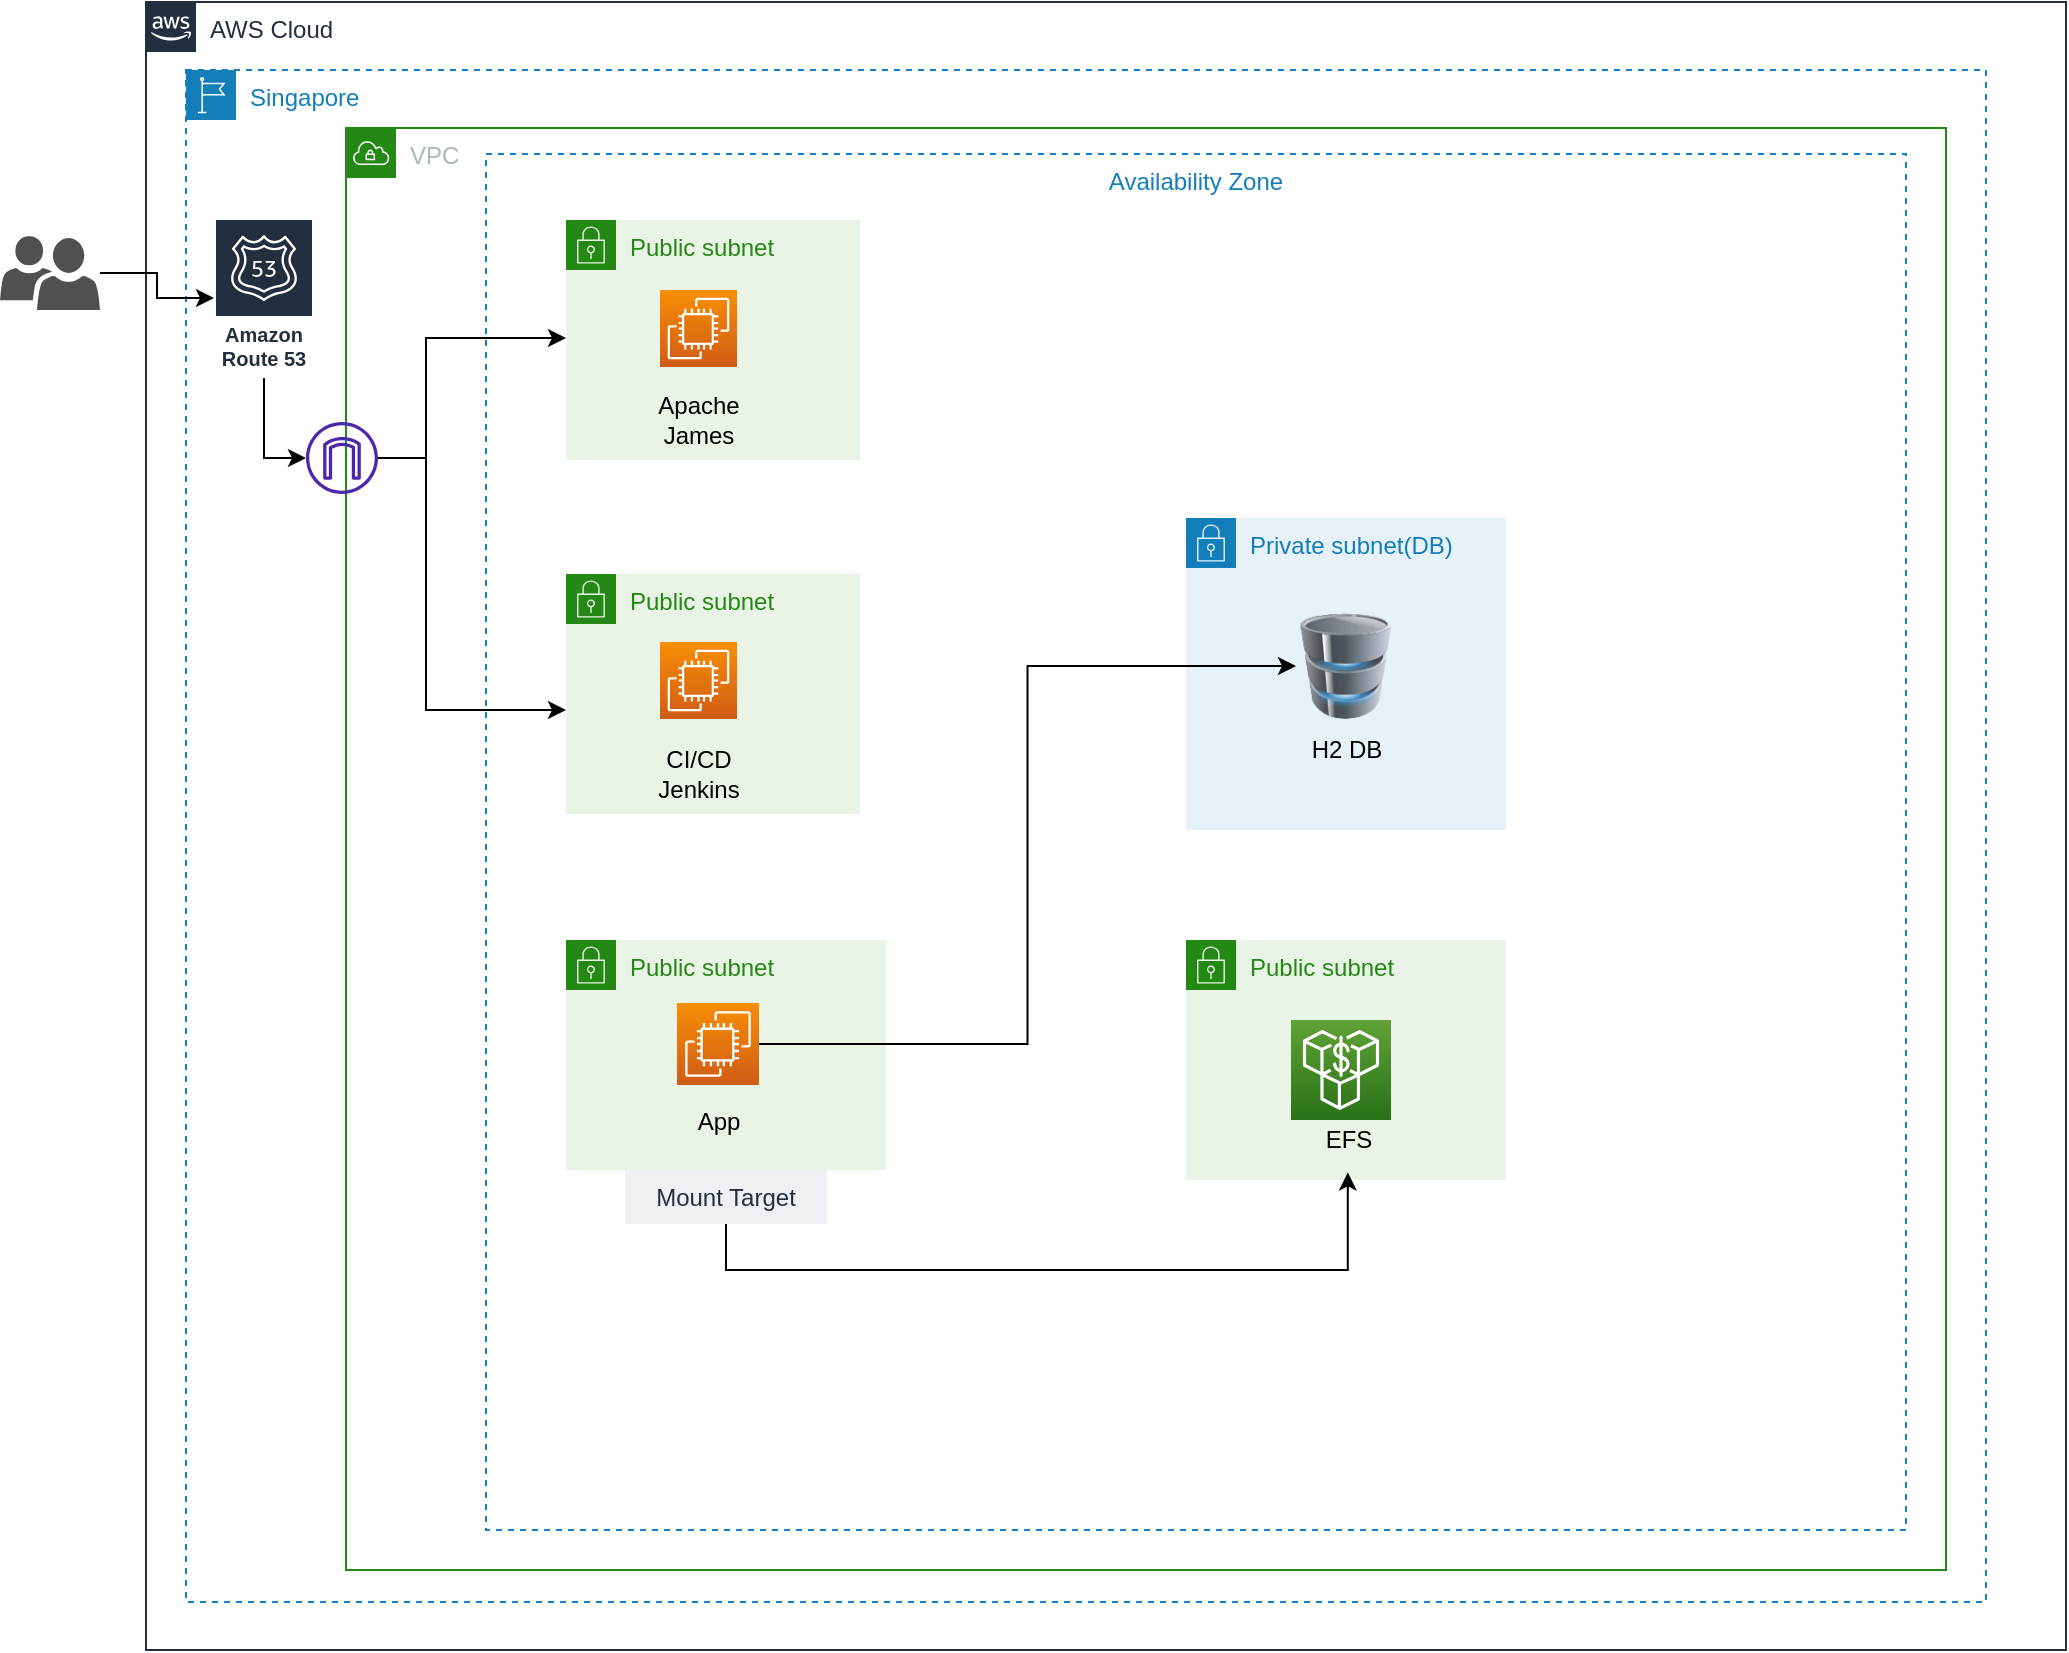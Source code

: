 <mxfile version="20.2.0" type="github">
  <diagram id="Zue_eKCFJt0pqccLzbwO" name="페이지-1">
    <mxGraphModel dx="2325" dy="2232" grid="1" gridSize="10" guides="1" tooltips="1" connect="1" arrows="1" fold="1" page="1" pageScale="1" pageWidth="1169" pageHeight="827" math="0" shadow="0">
      <root>
        <mxCell id="0" />
        <mxCell id="1" parent="0" />
        <mxCell id="9HHPdQ6lVdwMARaH89F9-38" value="AWS Cloud" style="points=[[0,0],[0.25,0],[0.5,0],[0.75,0],[1,0],[1,0.25],[1,0.5],[1,0.75],[1,1],[0.75,1],[0.5,1],[0.25,1],[0,1],[0,0.75],[0,0.5],[0,0.25]];outlineConnect=0;gradientColor=none;html=1;whiteSpace=wrap;fontSize=12;fontStyle=0;container=1;pointerEvents=0;collapsible=0;recursiveResize=0;shape=mxgraph.aws4.group;grIcon=mxgraph.aws4.group_aws_cloud_alt;strokeColor=#232F3E;fillColor=none;verticalAlign=top;align=left;spacingLeft=30;fontColor=#232F3E;dashed=0;" vertex="1" parent="1">
          <mxGeometry x="-1080" y="-1654" width="960" height="824" as="geometry" />
        </mxCell>
        <mxCell id="9HHPdQ6lVdwMARaH89F9-39" value="Singapore" style="points=[[0,0],[0.25,0],[0.5,0],[0.75,0],[1,0],[1,0.25],[1,0.5],[1,0.75],[1,1],[0.75,1],[0.5,1],[0.25,1],[0,1],[0,0.75],[0,0.5],[0,0.25]];outlineConnect=0;gradientColor=none;html=1;whiteSpace=wrap;fontSize=12;fontStyle=0;container=1;pointerEvents=0;collapsible=0;recursiveResize=0;shape=mxgraph.aws4.group;grIcon=mxgraph.aws4.group_region;strokeColor=#147EBA;fillColor=none;verticalAlign=top;align=left;spacingLeft=30;fontColor=#147EBA;dashed=1;" vertex="1" parent="9HHPdQ6lVdwMARaH89F9-38">
          <mxGeometry x="20" y="34" width="900" height="766" as="geometry" />
        </mxCell>
        <mxCell id="9HHPdQ6lVdwMARaH89F9-65" value="VPC" style="points=[[0,0],[0.25,0],[0.5,0],[0.75,0],[1,0],[1,0.25],[1,0.5],[1,0.75],[1,1],[0.75,1],[0.5,1],[0.25,1],[0,1],[0,0.75],[0,0.5],[0,0.25]];outlineConnect=0;gradientColor=none;html=1;whiteSpace=wrap;fontSize=12;fontStyle=0;container=1;pointerEvents=0;collapsible=0;recursiveResize=0;shape=mxgraph.aws4.group;grIcon=mxgraph.aws4.group_vpc;strokeColor=#248814;fillColor=none;verticalAlign=top;align=left;spacingLeft=30;fontColor=#AAB7B8;dashed=0;" vertex="1" parent="9HHPdQ6lVdwMARaH89F9-39">
          <mxGeometry x="80" y="29" width="800" height="721" as="geometry" />
        </mxCell>
        <mxCell id="9HHPdQ6lVdwMARaH89F9-146" value="Availability Zone" style="fillColor=none;strokeColor=#147EBA;dashed=1;verticalAlign=top;fontStyle=0;fontColor=#147EBA;" vertex="1" parent="9HHPdQ6lVdwMARaH89F9-65">
          <mxGeometry x="70" y="13" width="710" height="688" as="geometry" />
        </mxCell>
        <mxCell id="9HHPdQ6lVdwMARaH89F9-69" value="Public subnet" style="points=[[0,0],[0.25,0],[0.5,0],[0.75,0],[1,0],[1,0.25],[1,0.5],[1,0.75],[1,1],[0.75,1],[0.5,1],[0.25,1],[0,1],[0,0.75],[0,0.5],[0,0.25]];outlineConnect=0;gradientColor=none;html=1;whiteSpace=wrap;fontSize=12;fontStyle=0;container=1;pointerEvents=0;collapsible=0;recursiveResize=0;shape=mxgraph.aws4.group;grIcon=mxgraph.aws4.group_security_group;grStroke=0;strokeColor=#248814;fillColor=#E9F3E6;verticalAlign=top;align=left;spacingLeft=30;fontColor=#248814;dashed=0;" vertex="1" parent="9HHPdQ6lVdwMARaH89F9-65">
          <mxGeometry x="110" y="46" width="147" height="120" as="geometry" />
        </mxCell>
        <mxCell id="9HHPdQ6lVdwMARaH89F9-83" value="" style="sketch=0;points=[[0,0,0],[0.25,0,0],[0.5,0,0],[0.75,0,0],[1,0,0],[0,1,0],[0.25,1,0],[0.5,1,0],[0.75,1,0],[1,1,0],[0,0.25,0],[0,0.5,0],[0,0.75,0],[1,0.25,0],[1,0.5,0],[1,0.75,0]];outlineConnect=0;fontColor=#232F3E;gradientColor=#F78E04;gradientDirection=north;fillColor=#D05C17;strokeColor=#ffffff;dashed=0;verticalLabelPosition=bottom;verticalAlign=top;align=center;html=1;fontSize=12;fontStyle=0;aspect=fixed;shape=mxgraph.aws4.resourceIcon;resIcon=mxgraph.aws4.ec2;" vertex="1" parent="9HHPdQ6lVdwMARaH89F9-69">
          <mxGeometry x="47" y="35" width="38.5" height="38.5" as="geometry" />
        </mxCell>
        <mxCell id="9HHPdQ6lVdwMARaH89F9-85" value="Apache&lt;br&gt;James" style="text;html=1;resizable=0;autosize=1;align=center;verticalAlign=middle;points=[];fillColor=none;strokeColor=none;rounded=0;" vertex="1" parent="9HHPdQ6lVdwMARaH89F9-69">
          <mxGeometry x="36.25" y="80" width="60" height="40" as="geometry" />
        </mxCell>
        <mxCell id="9HHPdQ6lVdwMARaH89F9-94" value="Public subnet" style="points=[[0,0],[0.25,0],[0.5,0],[0.75,0],[1,0],[1,0.25],[1,0.5],[1,0.75],[1,1],[0.75,1],[0.5,1],[0.25,1],[0,1],[0,0.75],[0,0.5],[0,0.25]];outlineConnect=0;gradientColor=none;html=1;whiteSpace=wrap;fontSize=12;fontStyle=0;container=1;pointerEvents=0;collapsible=0;recursiveResize=0;shape=mxgraph.aws4.group;grIcon=mxgraph.aws4.group_security_group;grStroke=0;strokeColor=#248814;fillColor=#E9F3E6;verticalAlign=top;align=left;spacingLeft=30;fontColor=#248814;dashed=0;" vertex="1" parent="9HHPdQ6lVdwMARaH89F9-65">
          <mxGeometry x="110" y="406" width="160" height="115" as="geometry" />
        </mxCell>
        <mxCell id="9HHPdQ6lVdwMARaH89F9-100" value="App" style="text;html=1;resizable=0;autosize=1;align=center;verticalAlign=middle;points=[];fillColor=none;strokeColor=none;rounded=0;" vertex="1" parent="9HHPdQ6lVdwMARaH89F9-94">
          <mxGeometry x="56" y="76" width="40" height="30" as="geometry" />
        </mxCell>
        <mxCell id="9HHPdQ6lVdwMARaH89F9-99" value="" style="sketch=0;points=[[0,0,0],[0.25,0,0],[0.5,0,0],[0.75,0,0],[1,0,0],[0,1,0],[0.25,1,0],[0.5,1,0],[0.75,1,0],[1,1,0],[0,0.25,0],[0,0.5,0],[0,0.75,0],[1,0.25,0],[1,0.5,0],[1,0.75,0]];outlineConnect=0;fontColor=#232F3E;gradientColor=#F78E04;gradientDirection=north;fillColor=#D05C17;strokeColor=#ffffff;dashed=0;verticalLabelPosition=bottom;verticalAlign=top;align=center;html=1;fontSize=12;fontStyle=0;aspect=fixed;shape=mxgraph.aws4.resourceIcon;resIcon=mxgraph.aws4.ec2;" vertex="1" parent="9HHPdQ6lVdwMARaH89F9-94">
          <mxGeometry x="55.5" y="31.5" width="41" height="41" as="geometry" />
        </mxCell>
        <mxCell id="9HHPdQ6lVdwMARaH89F9-101" value="Public subnet" style="points=[[0,0],[0.25,0],[0.5,0],[0.75,0],[1,0],[1,0.25],[1,0.5],[1,0.75],[1,1],[0.75,1],[0.5,1],[0.25,1],[0,1],[0,0.75],[0,0.5],[0,0.25]];outlineConnect=0;gradientColor=none;html=1;whiteSpace=wrap;fontSize=12;fontStyle=0;container=1;pointerEvents=0;collapsible=0;recursiveResize=0;shape=mxgraph.aws4.group;grIcon=mxgraph.aws4.group_security_group;grStroke=0;strokeColor=#248814;fillColor=#E9F3E6;verticalAlign=top;align=left;spacingLeft=30;fontColor=#248814;dashed=0;" vertex="1" parent="9HHPdQ6lVdwMARaH89F9-65">
          <mxGeometry x="110" y="223" width="147" height="120" as="geometry" />
        </mxCell>
        <mxCell id="9HHPdQ6lVdwMARaH89F9-102" value="" style="sketch=0;points=[[0,0,0],[0.25,0,0],[0.5,0,0],[0.75,0,0],[1,0,0],[0,1,0],[0.25,1,0],[0.5,1,0],[0.75,1,0],[1,1,0],[0,0.25,0],[0,0.5,0],[0,0.75,0],[1,0.25,0],[1,0.5,0],[1,0.75,0]];outlineConnect=0;fontColor=#232F3E;gradientColor=#F78E04;gradientDirection=north;fillColor=#D05C17;strokeColor=#ffffff;dashed=0;verticalLabelPosition=bottom;verticalAlign=top;align=center;html=1;fontSize=12;fontStyle=0;aspect=fixed;shape=mxgraph.aws4.resourceIcon;resIcon=mxgraph.aws4.ec2;" vertex="1" parent="9HHPdQ6lVdwMARaH89F9-101">
          <mxGeometry x="47" y="34" width="38.5" height="38.5" as="geometry" />
        </mxCell>
        <mxCell id="9HHPdQ6lVdwMARaH89F9-103" value="CI/CD&lt;br&gt;Jenkins" style="text;html=1;resizable=0;autosize=1;align=center;verticalAlign=middle;points=[];fillColor=none;strokeColor=none;rounded=0;" vertex="1" parent="9HHPdQ6lVdwMARaH89F9-101">
          <mxGeometry x="36.25" y="80" width="60" height="40" as="geometry" />
        </mxCell>
        <mxCell id="9HHPdQ6lVdwMARaH89F9-139" style="edgeStyle=orthogonalEdgeStyle;rounded=0;orthogonalLoop=1;jettySize=auto;html=1;" edge="1" parent="9HHPdQ6lVdwMARaH89F9-65" source="9HHPdQ6lVdwMARaH89F9-109" target="9HHPdQ6lVdwMARaH89F9-69">
          <mxGeometry relative="1" as="geometry">
            <Array as="points">
              <mxPoint x="40" y="165" />
              <mxPoint x="40" y="105" />
            </Array>
          </mxGeometry>
        </mxCell>
        <mxCell id="9HHPdQ6lVdwMARaH89F9-147" style="edgeStyle=orthogonalEdgeStyle;rounded=0;orthogonalLoop=1;jettySize=auto;html=1;" edge="1" parent="9HHPdQ6lVdwMARaH89F9-65" source="9HHPdQ6lVdwMARaH89F9-109" target="9HHPdQ6lVdwMARaH89F9-101">
          <mxGeometry relative="1" as="geometry">
            <Array as="points">
              <mxPoint x="40" y="165" />
              <mxPoint x="40" y="291" />
            </Array>
          </mxGeometry>
        </mxCell>
        <mxCell id="9HHPdQ6lVdwMARaH89F9-109" value="" style="sketch=0;outlineConnect=0;fontColor=#232F3E;gradientColor=none;fillColor=#4D27AA;strokeColor=none;dashed=0;verticalLabelPosition=bottom;verticalAlign=top;align=center;html=1;fontSize=12;fontStyle=0;aspect=fixed;pointerEvents=1;shape=mxgraph.aws4.internet_gateway;" vertex="1" parent="9HHPdQ6lVdwMARaH89F9-65">
          <mxGeometry x="-20" y="147" width="36" height="36" as="geometry" />
        </mxCell>
        <mxCell id="9HHPdQ6lVdwMARaH89F9-136" value="Public subnet" style="points=[[0,0],[0.25,0],[0.5,0],[0.75,0],[1,0],[1,0.25],[1,0.5],[1,0.75],[1,1],[0.75,1],[0.5,1],[0.25,1],[0,1],[0,0.75],[0,0.5],[0,0.25]];outlineConnect=0;gradientColor=none;html=1;whiteSpace=wrap;fontSize=12;fontStyle=0;container=1;pointerEvents=0;collapsible=0;recursiveResize=0;shape=mxgraph.aws4.group;grIcon=mxgraph.aws4.group_security_group;grStroke=0;strokeColor=#248814;fillColor=#E9F3E6;verticalAlign=top;align=left;spacingLeft=30;fontColor=#248814;dashed=0;" vertex="1" parent="9HHPdQ6lVdwMARaH89F9-65">
          <mxGeometry x="420" y="406" width="160" height="120" as="geometry" />
        </mxCell>
        <mxCell id="9HHPdQ6lVdwMARaH89F9-137" value="EFS" style="text;html=1;resizable=0;autosize=1;align=center;verticalAlign=middle;points=[];fillColor=none;strokeColor=none;rounded=0;" vertex="1" parent="9HHPdQ6lVdwMARaH89F9-136">
          <mxGeometry x="55.5" y="85" width="50" height="30" as="geometry" />
        </mxCell>
        <mxCell id="9HHPdQ6lVdwMARaH89F9-138" value="" style="sketch=0;points=[[0,0,0],[0.25,0,0],[0.5,0,0],[0.75,0,0],[1,0,0],[0,1,0],[0.25,1,0],[0.5,1,0],[0.75,1,0],[1,1,0],[0,0.25,0],[0,0.5,0],[0,0.75,0],[1,0.25,0],[1,0.5,0],[1,0.75,0]];outlineConnect=0;fontColor=#232F3E;gradientColor=#60A337;gradientDirection=north;fillColor=#277116;strokeColor=#ffffff;dashed=0;verticalLabelPosition=bottom;verticalAlign=top;align=center;html=1;fontSize=12;fontStyle=0;aspect=fixed;shape=mxgraph.aws4.resourceIcon;resIcon=mxgraph.aws4.efs_infrequentaccess;" vertex="1" parent="9HHPdQ6lVdwMARaH89F9-136">
          <mxGeometry x="52.5" y="40" width="50" height="50" as="geometry" />
        </mxCell>
        <mxCell id="9HHPdQ6lVdwMARaH89F9-149" style="edgeStyle=orthogonalEdgeStyle;rounded=0;orthogonalLoop=1;jettySize=auto;html=1;entryX=0.508;entryY=1.041;entryDx=0;entryDy=0;entryPerimeter=0;" edge="1" parent="9HHPdQ6lVdwMARaH89F9-65" source="9HHPdQ6lVdwMARaH89F9-64" target="9HHPdQ6lVdwMARaH89F9-137">
          <mxGeometry relative="1" as="geometry">
            <Array as="points">
              <mxPoint x="190" y="571" />
              <mxPoint x="501" y="571" />
            </Array>
          </mxGeometry>
        </mxCell>
        <mxCell id="9HHPdQ6lVdwMARaH89F9-64" value="Mount Target" style="fillColor=#EFF0F3;strokeColor=none;dashed=0;verticalAlign=top;fontStyle=0;fontColor=#232F3D;" vertex="1" parent="9HHPdQ6lVdwMARaH89F9-65">
          <mxGeometry x="139.5" y="521" width="101" height="27" as="geometry" />
        </mxCell>
        <mxCell id="9HHPdQ6lVdwMARaH89F9-151" value="Private subnet(DB)" style="points=[[0,0],[0.25,0],[0.5,0],[0.75,0],[1,0],[1,0.25],[1,0.5],[1,0.75],[1,1],[0.75,1],[0.5,1],[0.25,1],[0,1],[0,0.75],[0,0.5],[0,0.25]];outlineConnect=0;gradientColor=none;html=1;whiteSpace=wrap;fontSize=12;fontStyle=0;container=1;pointerEvents=0;collapsible=0;recursiveResize=0;shape=mxgraph.aws4.group;grIcon=mxgraph.aws4.group_security_group;grStroke=0;strokeColor=#147EBA;fillColor=#E6F2F8;verticalAlign=top;align=left;spacingLeft=30;fontColor=#147EBA;dashed=0;" vertex="1" parent="9HHPdQ6lVdwMARaH89F9-65">
          <mxGeometry x="420" y="195" width="160" height="156" as="geometry" />
        </mxCell>
        <mxCell id="9HHPdQ6lVdwMARaH89F9-159" value="" style="image;html=1;image=img/lib/clip_art/computers/Database_128x128.png" vertex="1" parent="9HHPdQ6lVdwMARaH89F9-65">
          <mxGeometry x="475" y="242.5" width="50" height="53" as="geometry" />
        </mxCell>
        <mxCell id="9HHPdQ6lVdwMARaH89F9-161" value="H2 DB" style="text;html=1;align=center;verticalAlign=middle;resizable=0;points=[];autosize=1;strokeColor=none;fillColor=none;" vertex="1" parent="9HHPdQ6lVdwMARaH89F9-65">
          <mxGeometry x="470" y="295.5" width="60" height="30" as="geometry" />
        </mxCell>
        <mxCell id="9HHPdQ6lVdwMARaH89F9-162" style="edgeStyle=orthogonalEdgeStyle;rounded=0;orthogonalLoop=1;jettySize=auto;html=1;entryX=0;entryY=0.5;entryDx=0;entryDy=0;" edge="1" parent="9HHPdQ6lVdwMARaH89F9-65" source="9HHPdQ6lVdwMARaH89F9-99" target="9HHPdQ6lVdwMARaH89F9-159">
          <mxGeometry relative="1" as="geometry" />
        </mxCell>
        <mxCell id="9HHPdQ6lVdwMARaH89F9-110" style="edgeStyle=orthogonalEdgeStyle;rounded=0;orthogonalLoop=1;jettySize=auto;html=1;" edge="1" parent="9HHPdQ6lVdwMARaH89F9-39" source="9HHPdQ6lVdwMARaH89F9-75" target="9HHPdQ6lVdwMARaH89F9-109">
          <mxGeometry relative="1" as="geometry">
            <Array as="points">
              <mxPoint x="39" y="194" />
            </Array>
          </mxGeometry>
        </mxCell>
        <mxCell id="9HHPdQ6lVdwMARaH89F9-75" value="Amazon Route 53" style="sketch=0;outlineConnect=0;fontColor=#232F3E;gradientColor=none;strokeColor=#ffffff;fillColor=#232F3E;dashed=0;verticalLabelPosition=middle;verticalAlign=bottom;align=center;html=1;whiteSpace=wrap;fontSize=10;fontStyle=1;spacing=3;shape=mxgraph.aws4.productIcon;prIcon=mxgraph.aws4.route_53;" vertex="1" parent="9HHPdQ6lVdwMARaH89F9-39">
          <mxGeometry x="14" y="74" width="50" height="80" as="geometry" />
        </mxCell>
        <mxCell id="9HHPdQ6lVdwMARaH89F9-81" style="edgeStyle=orthogonalEdgeStyle;rounded=0;orthogonalLoop=1;jettySize=auto;html=1;" edge="1" parent="1" source="9HHPdQ6lVdwMARaH89F9-77" target="9HHPdQ6lVdwMARaH89F9-75">
          <mxGeometry relative="1" as="geometry" />
        </mxCell>
        <mxCell id="9HHPdQ6lVdwMARaH89F9-77" value="" style="sketch=0;pointerEvents=1;shadow=0;dashed=0;html=1;strokeColor=none;labelPosition=center;verticalLabelPosition=bottom;verticalAlign=top;align=center;fillColor=#505050;shape=mxgraph.mscae.intune.user_group" vertex="1" parent="1">
          <mxGeometry x="-1153" y="-1537" width="50" height="37" as="geometry" />
        </mxCell>
      </root>
    </mxGraphModel>
  </diagram>
</mxfile>
